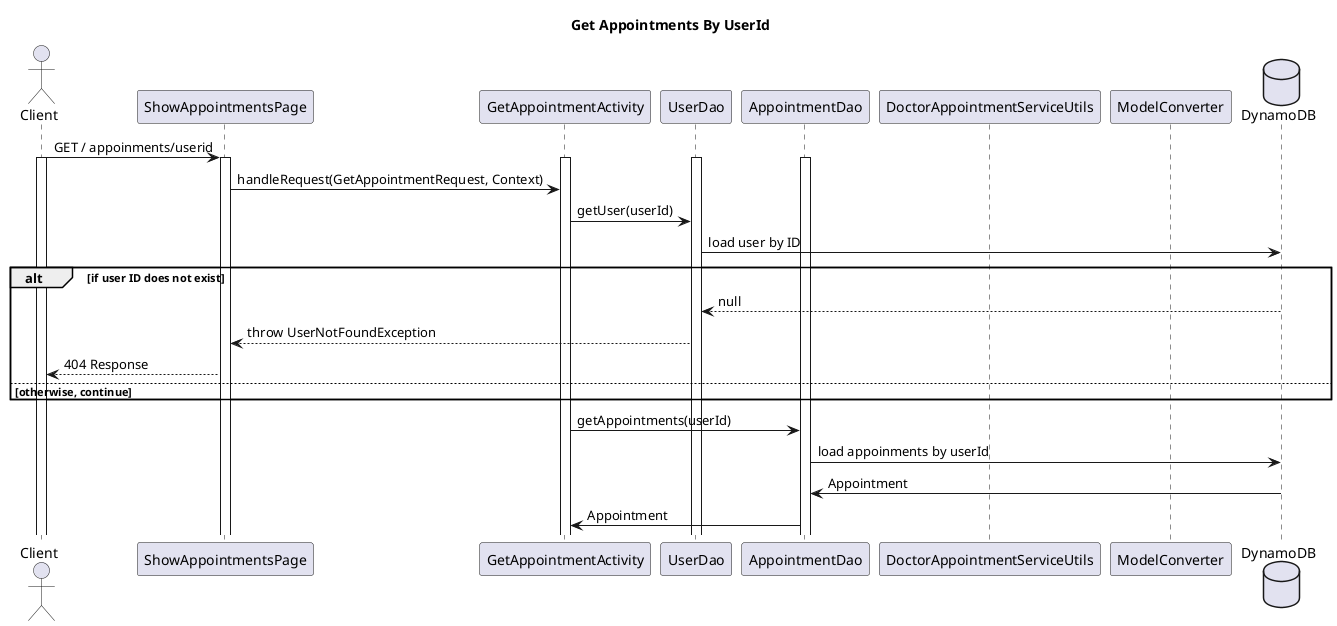 @startuml
title Get Appointments By UserId

actor Client
participant ShowAppointmentsPage
participant GetAppointmentActivity
participant UserDao
participant AppointmentDao
participant DoctorAppointmentServiceUtils
participant ModelConverter
database DynamoDB

Client -> ShowAppointmentsPage : GET / appoinments/userid
activate Client
activate ShowAppointmentsPage
activate GetAppointmentActivity
activate AppointmentDao
activate UserDao
ShowAppointmentsPage -> GetAppointmentActivity :  handleRequest(GetAppointmentRequest, Context)
GetAppointmentActivity -> UserDao : getUser(userId)
UserDao -> DynamoDB : load user by ID
alt if user ID does not exist
    UserDao <-- DynamoDB : null
    ShowAppointmentsPage <-- UserDao : throw UserNotFoundException
    Client <-- ShowAppointmentsPage : 404 Response
else otherwise, continue
end
GetAppointmentActivity -> AppointmentDao : getAppointments(userId)
AppointmentDao -> DynamoDB : load appoinments by userId
AppointmentDao <- DynamoDB : Appointment
GetAppointmentActivity <- AppointmentDao : Appointment



@enduml
